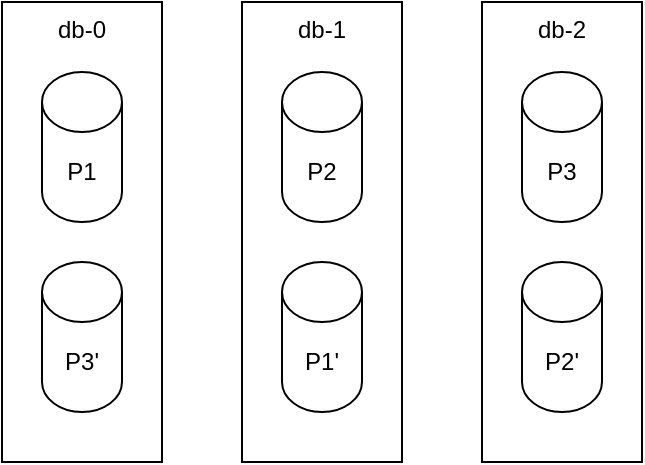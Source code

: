 <mxfile version="14.4.9" type="device"><diagram id="E3qYIByNH_7j9j-htltR" name="Page-1"><mxGraphModel dx="1422" dy="762" grid="1" gridSize="10" guides="1" tooltips="1" connect="1" arrows="1" fold="1" page="1" pageScale="1" pageWidth="827" pageHeight="1169" math="0" shadow="0"><root><mxCell id="0"/><mxCell id="1" parent="0"/><mxCell id="BxxJhCVwYVuXOsAjw_Xj-4" value="" style="group" vertex="1" connectable="0" parent="1"><mxGeometry x="40" y="50" width="80" height="230" as="geometry"/></mxCell><mxCell id="BxxJhCVwYVuXOsAjw_Xj-1" value="db-0" style="whiteSpace=wrap;html=1;verticalAlign=top;" vertex="1" parent="BxxJhCVwYVuXOsAjw_Xj-4"><mxGeometry width="80" height="230" as="geometry"/></mxCell><mxCell id="BxxJhCVwYVuXOsAjw_Xj-2" value="P1" style="shape=cylinder3;whiteSpace=wrap;html=1;boundedLbl=1;backgroundOutline=1;size=15;" vertex="1" parent="BxxJhCVwYVuXOsAjw_Xj-4"><mxGeometry x="20" y="35" width="40" height="75" as="geometry"/></mxCell><mxCell id="BxxJhCVwYVuXOsAjw_Xj-3" value="P3'" style="shape=cylinder3;whiteSpace=wrap;html=1;boundedLbl=1;backgroundOutline=1;size=15;" vertex="1" parent="BxxJhCVwYVuXOsAjw_Xj-4"><mxGeometry x="20" y="130" width="40" height="75" as="geometry"/></mxCell><mxCell id="BxxJhCVwYVuXOsAjw_Xj-5" value="" style="group" vertex="1" connectable="0" parent="1"><mxGeometry x="160" y="50" width="80" height="230" as="geometry"/></mxCell><mxCell id="BxxJhCVwYVuXOsAjw_Xj-6" value="db-1" style="whiteSpace=wrap;html=1;verticalAlign=top;" vertex="1" parent="BxxJhCVwYVuXOsAjw_Xj-5"><mxGeometry width="80" height="230" as="geometry"/></mxCell><mxCell id="BxxJhCVwYVuXOsAjw_Xj-7" value="P2" style="shape=cylinder3;whiteSpace=wrap;html=1;boundedLbl=1;backgroundOutline=1;size=15;" vertex="1" parent="BxxJhCVwYVuXOsAjw_Xj-5"><mxGeometry x="20" y="35" width="40" height="75" as="geometry"/></mxCell><mxCell id="BxxJhCVwYVuXOsAjw_Xj-8" value="P1'" style="shape=cylinder3;whiteSpace=wrap;html=1;boundedLbl=1;backgroundOutline=1;size=15;" vertex="1" parent="BxxJhCVwYVuXOsAjw_Xj-5"><mxGeometry x="20" y="130" width="40" height="75" as="geometry"/></mxCell><mxCell id="BxxJhCVwYVuXOsAjw_Xj-13" value="" style="group" vertex="1" connectable="0" parent="1"><mxGeometry x="280" y="50" width="80" height="230" as="geometry"/></mxCell><mxCell id="BxxJhCVwYVuXOsAjw_Xj-14" value="db-2" style="whiteSpace=wrap;html=1;verticalAlign=top;" vertex="1" parent="BxxJhCVwYVuXOsAjw_Xj-13"><mxGeometry width="80" height="230" as="geometry"/></mxCell><mxCell id="BxxJhCVwYVuXOsAjw_Xj-15" value="P3" style="shape=cylinder3;whiteSpace=wrap;html=1;boundedLbl=1;backgroundOutline=1;size=15;" vertex="1" parent="BxxJhCVwYVuXOsAjw_Xj-13"><mxGeometry x="20" y="35" width="40" height="75" as="geometry"/></mxCell><mxCell id="BxxJhCVwYVuXOsAjw_Xj-16" value="P2'" style="shape=cylinder3;whiteSpace=wrap;html=1;boundedLbl=1;backgroundOutline=1;size=15;" vertex="1" parent="BxxJhCVwYVuXOsAjw_Xj-13"><mxGeometry x="20" y="130" width="40" height="75" as="geometry"/></mxCell></root></mxGraphModel></diagram></mxfile>